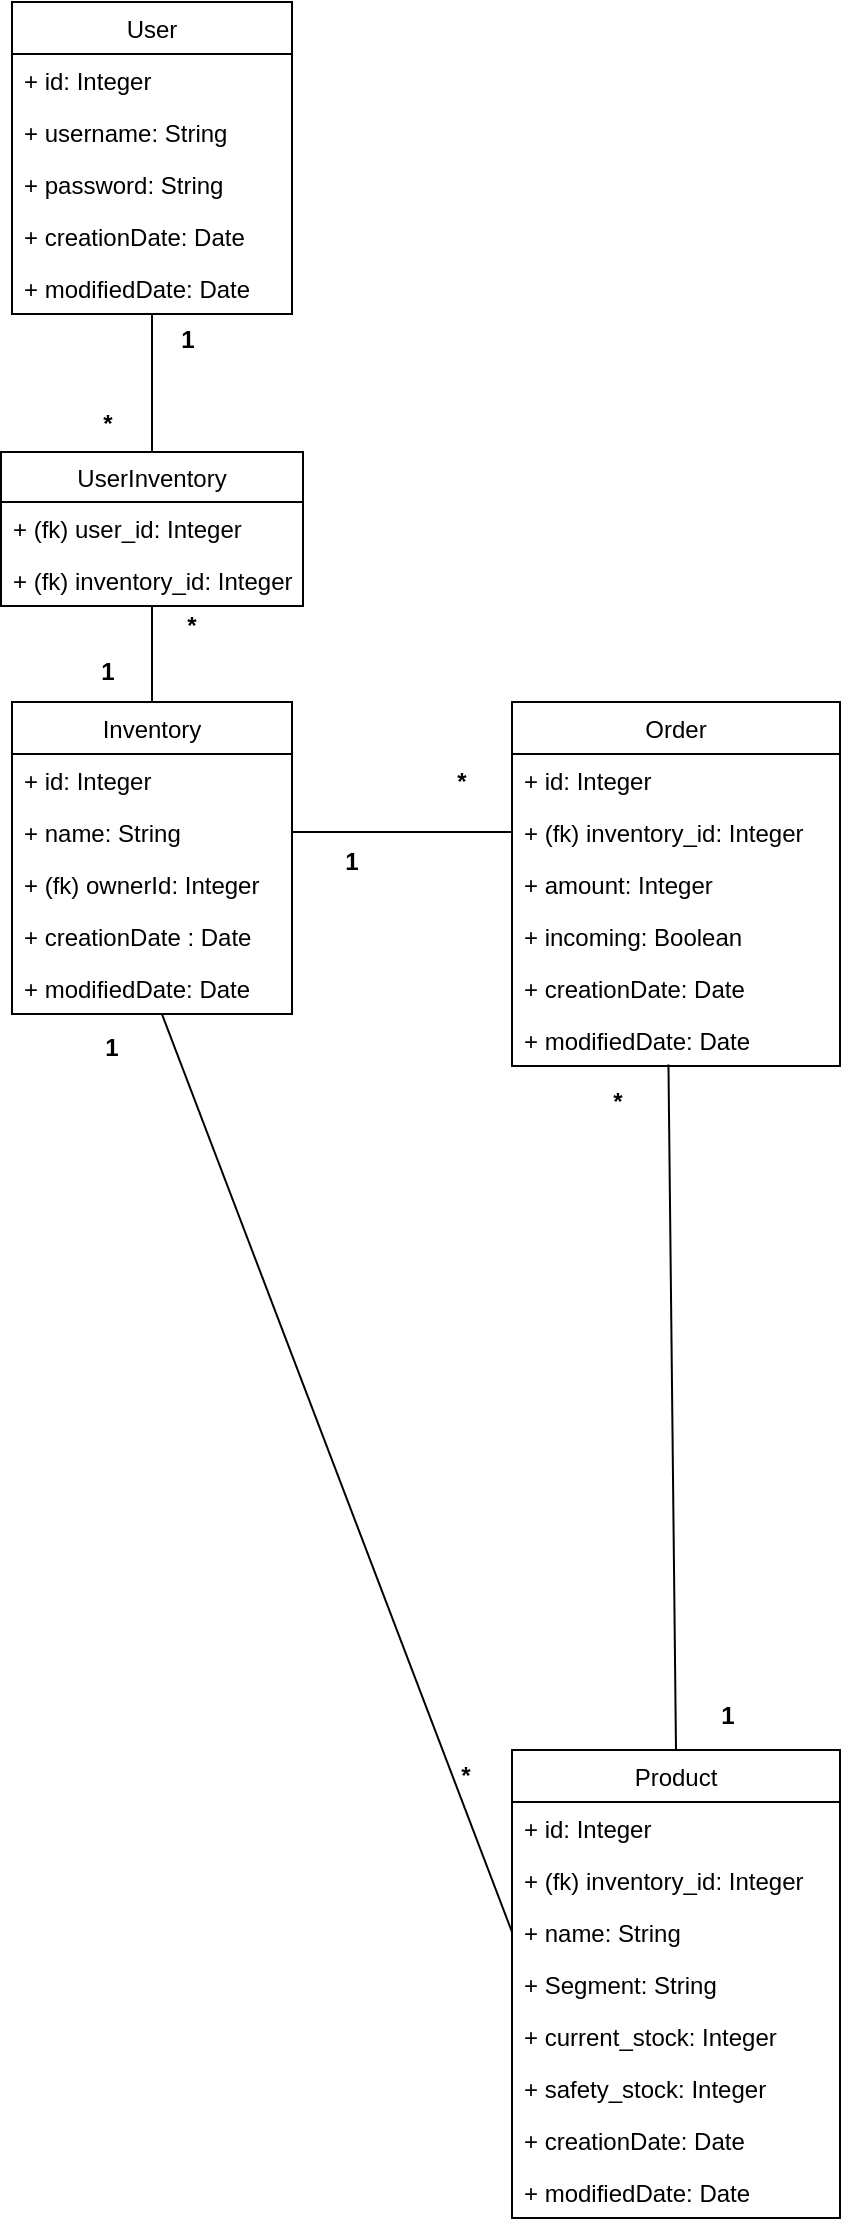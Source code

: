 <mxfile version="13.2.6" type="device"><diagram id="U9nD0OUZwEhfjwb4ee_n" name="Page-1"><mxGraphModel dx="1419" dy="787" grid="0" gridSize="10" guides="1" tooltips="1" connect="1" arrows="1" fold="1" page="1" pageScale="1" pageWidth="850" pageHeight="1100" math="0" shadow="0"><root><mxCell id="0"/><mxCell id="1" parent="0"/><mxCell id="6Gp6RDNpMCws9xbFF7ds-25" value="" style="endArrow=none;html=1;exitX=1;exitY=0.5;exitDx=0;exitDy=0;entryX=0;entryY=0.5;entryDx=0;entryDy=0;" parent="1" source="6Gp6RDNpMCws9xbFF7ds-15" edge="1"><mxGeometry width="50" height="50" relative="1" as="geometry"><mxPoint x="400" y="330" as="sourcePoint"/><mxPoint x="450" y="435" as="targetPoint"/></mxGeometry></mxCell><mxCell id="6Gp6RDNpMCws9xbFF7ds-1" value="User" style="swimlane;fontStyle=0;childLayout=stackLayout;horizontal=1;startSize=26;fillColor=none;horizontalStack=0;resizeParent=1;resizeParentMax=0;resizeLast=0;collapsible=1;marginBottom=0;" parent="1" vertex="1"><mxGeometry x="200" y="20" width="140" height="156" as="geometry"/></mxCell><mxCell id="6Gp6RDNpMCws9xbFF7ds-2" value="+ id: Integer" style="text;strokeColor=none;fillColor=none;align=left;verticalAlign=top;spacingLeft=4;spacingRight=4;overflow=hidden;rotatable=0;points=[[0,0.5],[1,0.5]];portConstraint=eastwest;" parent="6Gp6RDNpMCws9xbFF7ds-1" vertex="1"><mxGeometry y="26" width="140" height="26" as="geometry"/></mxCell><mxCell id="6Gp6RDNpMCws9xbFF7ds-3" value="+ username: String" style="text;strokeColor=none;fillColor=none;align=left;verticalAlign=top;spacingLeft=4;spacingRight=4;overflow=hidden;rotatable=0;points=[[0,0.5],[1,0.5]];portConstraint=eastwest;" parent="6Gp6RDNpMCws9xbFF7ds-1" vertex="1"><mxGeometry y="52" width="140" height="26" as="geometry"/></mxCell><mxCell id="6Gp6RDNpMCws9xbFF7ds-4" value="+ password: String" style="text;strokeColor=none;fillColor=none;align=left;verticalAlign=top;spacingLeft=4;spacingRight=4;overflow=hidden;rotatable=0;points=[[0,0.5],[1,0.5]];portConstraint=eastwest;" parent="6Gp6RDNpMCws9xbFF7ds-1" vertex="1"><mxGeometry y="78" width="140" height="26" as="geometry"/></mxCell><mxCell id="6Gp6RDNpMCws9xbFF7ds-63" value="+ creationDate: Date" style="text;strokeColor=none;fillColor=none;align=left;verticalAlign=top;spacingLeft=4;spacingRight=4;overflow=hidden;rotatable=0;points=[[0,0.5],[1,0.5]];portConstraint=eastwest;" parent="6Gp6RDNpMCws9xbFF7ds-1" vertex="1"><mxGeometry y="104" width="140" height="26" as="geometry"/></mxCell><mxCell id="6Gp6RDNpMCws9xbFF7ds-64" value="+ modifiedDate: Date" style="text;strokeColor=none;fillColor=none;align=left;verticalAlign=top;spacingLeft=4;spacingRight=4;overflow=hidden;rotatable=0;points=[[0,0.5],[1,0.5]];portConstraint=eastwest;" parent="6Gp6RDNpMCws9xbFF7ds-1" vertex="1"><mxGeometry y="130" width="140" height="26" as="geometry"/></mxCell><mxCell id="6Gp6RDNpMCws9xbFF7ds-20" value="Order" style="swimlane;fontStyle=0;childLayout=stackLayout;horizontal=1;startSize=26;fillColor=none;horizontalStack=0;resizeParent=1;resizeParentMax=0;resizeLast=0;collapsible=1;marginBottom=0;" parent="1" vertex="1"><mxGeometry x="450" y="370" width="164" height="182" as="geometry"/></mxCell><mxCell id="6Gp6RDNpMCws9xbFF7ds-21" value="+ id: Integer" style="text;strokeColor=none;fillColor=none;align=left;verticalAlign=top;spacingLeft=4;spacingRight=4;overflow=hidden;rotatable=0;points=[[0,0.5],[1,0.5]];portConstraint=eastwest;" parent="6Gp6RDNpMCws9xbFF7ds-20" vertex="1"><mxGeometry y="26" width="164" height="26" as="geometry"/></mxCell><mxCell id="7t3UxD6zl3ASNcnRcX-m-1" value="+ (fk) inventory_id: Integer" style="text;strokeColor=none;fillColor=none;align=left;verticalAlign=top;spacingLeft=4;spacingRight=4;overflow=hidden;rotatable=0;points=[[0,0.5],[1,0.5]];portConstraint=eastwest;" parent="6Gp6RDNpMCws9xbFF7ds-20" vertex="1"><mxGeometry y="52" width="164" height="26" as="geometry"/></mxCell><mxCell id="6Gp6RDNpMCws9xbFF7ds-23" value="+ amount: Integer" style="text;strokeColor=none;fillColor=none;align=left;verticalAlign=top;spacingLeft=4;spacingRight=4;overflow=hidden;rotatable=0;points=[[0,0.5],[1,0.5]];portConstraint=eastwest;" parent="6Gp6RDNpMCws9xbFF7ds-20" vertex="1"><mxGeometry y="78" width="164" height="26" as="geometry"/></mxCell><mxCell id="6TxChJPP6NPAX0iftSvQ-1" value="+ incoming: Boolean" style="text;strokeColor=none;fillColor=none;align=left;verticalAlign=top;spacingLeft=4;spacingRight=4;overflow=hidden;rotatable=0;points=[[0,0.5],[1,0.5]];portConstraint=eastwest;" parent="6Gp6RDNpMCws9xbFF7ds-20" vertex="1"><mxGeometry y="104" width="164" height="26" as="geometry"/></mxCell><mxCell id="6Gp6RDNpMCws9xbFF7ds-54" value="+ creationDate: Date" style="text;strokeColor=none;fillColor=none;align=left;verticalAlign=top;spacingLeft=4;spacingRight=4;overflow=hidden;rotatable=0;points=[[0,0.5],[1,0.5]];portConstraint=eastwest;" parent="6Gp6RDNpMCws9xbFF7ds-20" vertex="1"><mxGeometry y="130" width="164" height="26" as="geometry"/></mxCell><mxCell id="6Gp6RDNpMCws9xbFF7ds-59" value="+ modifiedDate: Date" style="text;strokeColor=none;fillColor=none;align=left;verticalAlign=top;spacingLeft=4;spacingRight=4;overflow=hidden;rotatable=0;points=[[0,0.5],[1,0.5]];portConstraint=eastwest;" parent="6Gp6RDNpMCws9xbFF7ds-20" vertex="1"><mxGeometry y="156" width="164" height="26" as="geometry"/></mxCell><mxCell id="6Gp6RDNpMCws9xbFF7ds-13" value="Inventory" style="swimlane;fontStyle=0;childLayout=stackLayout;horizontal=1;startSize=26;fillColor=none;horizontalStack=0;resizeParent=1;resizeParentMax=0;resizeLast=0;collapsible=1;marginBottom=0;" parent="1" vertex="1"><mxGeometry x="200" y="370" width="140" height="156" as="geometry"/></mxCell><mxCell id="6Gp6RDNpMCws9xbFF7ds-14" value="+ id: Integer" style="text;strokeColor=none;fillColor=none;align=left;verticalAlign=top;spacingLeft=4;spacingRight=4;overflow=hidden;rotatable=0;points=[[0,0.5],[1,0.5]];portConstraint=eastwest;" parent="6Gp6RDNpMCws9xbFF7ds-13" vertex="1"><mxGeometry y="26" width="140" height="26" as="geometry"/></mxCell><mxCell id="6Gp6RDNpMCws9xbFF7ds-15" value="+ name: String" style="text;strokeColor=none;fillColor=none;align=left;verticalAlign=top;spacingLeft=4;spacingRight=4;overflow=hidden;rotatable=0;points=[[0,0.5],[1,0.5]];portConstraint=eastwest;" parent="6Gp6RDNpMCws9xbFF7ds-13" vertex="1"><mxGeometry y="52" width="140" height="26" as="geometry"/></mxCell><mxCell id="6Gp6RDNpMCws9xbFF7ds-16" value="+ (fk) ownerId: Integer" style="text;strokeColor=none;fillColor=none;align=left;verticalAlign=top;spacingLeft=4;spacingRight=4;overflow=hidden;rotatable=0;points=[[0,0.5],[1,0.5]];portConstraint=eastwest;" parent="6Gp6RDNpMCws9xbFF7ds-13" vertex="1"><mxGeometry y="78" width="140" height="26" as="geometry"/></mxCell><mxCell id="6Gp6RDNpMCws9xbFF7ds-56" value="+ creationDate : Date" style="text;strokeColor=none;fillColor=none;align=left;verticalAlign=top;spacingLeft=4;spacingRight=4;overflow=hidden;rotatable=0;points=[[0,0.5],[1,0.5]];portConstraint=eastwest;" parent="6Gp6RDNpMCws9xbFF7ds-13" vertex="1"><mxGeometry y="104" width="140" height="26" as="geometry"/></mxCell><mxCell id="6Gp6RDNpMCws9xbFF7ds-57" value="+ modifiedDate: Date" style="text;strokeColor=none;fillColor=none;align=left;verticalAlign=top;spacingLeft=4;spacingRight=4;overflow=hidden;rotatable=0;points=[[0,0.5],[1,0.5]];portConstraint=eastwest;" parent="6Gp6RDNpMCws9xbFF7ds-13" vertex="1"><mxGeometry y="130" width="140" height="26" as="geometry"/></mxCell><mxCell id="6Gp6RDNpMCws9xbFF7ds-76" value="&lt;b&gt;*&lt;/b&gt;" style="text;html=1;strokeColor=none;fillColor=none;align=center;verticalAlign=middle;whiteSpace=wrap;rounded=0;" parent="1" vertex="1"><mxGeometry x="228" y="221" width="40" height="20" as="geometry"/></mxCell><mxCell id="6Gp6RDNpMCws9xbFF7ds-77" value="&lt;b&gt;*&lt;/b&gt;" style="text;html=1;strokeColor=none;fillColor=none;align=center;verticalAlign=middle;whiteSpace=wrap;rounded=0;" parent="1" vertex="1"><mxGeometry x="270" y="322" width="40" height="20" as="geometry"/></mxCell><mxCell id="6Gp6RDNpMCws9xbFF7ds-78" value="&lt;b&gt;*&lt;/b&gt;" style="text;html=1;strokeColor=none;fillColor=none;align=center;verticalAlign=middle;whiteSpace=wrap;rounded=0;" parent="1" vertex="1"><mxGeometry x="405" y="400" width="40" height="20" as="geometry"/></mxCell><mxCell id="6Gp6RDNpMCws9xbFF7ds-80" value="&lt;b&gt;1&lt;/b&gt;" style="text;html=1;strokeColor=none;fillColor=none;align=center;verticalAlign=middle;whiteSpace=wrap;rounded=0;" parent="1" vertex="1"><mxGeometry x="350" y="440" width="40" height="20" as="geometry"/></mxCell><mxCell id="6Gp6RDNpMCws9xbFF7ds-82" value="&lt;b&gt;*&lt;/b&gt;" style="text;html=1;strokeColor=none;fillColor=none;align=center;verticalAlign=middle;whiteSpace=wrap;rounded=0;" parent="1" vertex="1"><mxGeometry x="483" y="560" width="40" height="20" as="geometry"/></mxCell><mxCell id="6TxChJPP6NPAX0iftSvQ-13" value="" style="endArrow=none;html=1;exitX=0.5;exitY=0;exitDx=0;exitDy=0;entryX=0.477;entryY=0.972;entryDx=0;entryDy=0;entryPerimeter=0;" parent="1" source="6Gp6RDNpMCws9xbFF7ds-30" target="6Gp6RDNpMCws9xbFF7ds-59" edge="1"><mxGeometry width="50" height="50" relative="1" as="geometry"><mxPoint x="513" y="818" as="sourcePoint"/><mxPoint x="532" y="716" as="targetPoint"/></mxGeometry></mxCell><mxCell id="6TxChJPP6NPAX0iftSvQ-15" value="&lt;b&gt;1&lt;/b&gt;" style="text;html=1;strokeColor=none;fillColor=none;align=center;verticalAlign=middle;whiteSpace=wrap;rounded=0;" parent="1" vertex="1"><mxGeometry x="538" y="867" width="40" height="20" as="geometry"/></mxCell><mxCell id="6TxChJPP6NPAX0iftSvQ-17" value="" style="endArrow=none;html=1;exitX=0;exitY=0.5;exitDx=0;exitDy=0;" parent="1" source="6TxChJPP6NPAX0iftSvQ-16" target="6Gp6RDNpMCws9xbFF7ds-57" edge="1"><mxGeometry width="50" height="50" relative="1" as="geometry"><mxPoint x="264" y="721" as="sourcePoint"/><mxPoint x="264" y="542" as="targetPoint"/></mxGeometry></mxCell><mxCell id="6TxChJPP6NPAX0iftSvQ-18" value="&lt;b&gt;1&lt;/b&gt;" style="text;html=1;strokeColor=none;fillColor=none;align=center;verticalAlign=middle;whiteSpace=wrap;rounded=0;" parent="1" vertex="1"><mxGeometry x="230" y="533" width="40" height="20" as="geometry"/></mxCell><mxCell id="6TxChJPP6NPAX0iftSvQ-19" value="&lt;b&gt;*&lt;/b&gt;" style="text;html=1;strokeColor=none;fillColor=none;align=center;verticalAlign=middle;whiteSpace=wrap;rounded=0;" parent="1" vertex="1"><mxGeometry x="407" y="897" width="40" height="20" as="geometry"/></mxCell><mxCell id="6TxChJPP6NPAX0iftSvQ-20" value="UserInventory" style="swimlane;fontStyle=0;childLayout=stackLayout;horizontal=1;startSize=25;fillColor=none;horizontalStack=0;resizeParent=1;resizeParentMax=0;resizeLast=0;collapsible=1;marginBottom=0;" parent="1" vertex="1"><mxGeometry x="194.5" y="245" width="151" height="77" as="geometry"/></mxCell><mxCell id="6TxChJPP6NPAX0iftSvQ-21" value="+ (fk) user_id: Integer" style="text;strokeColor=none;fillColor=none;align=left;verticalAlign=top;spacingLeft=4;spacingRight=4;overflow=hidden;rotatable=0;points=[[0,0.5],[1,0.5]];portConstraint=eastwest;" parent="6TxChJPP6NPAX0iftSvQ-20" vertex="1"><mxGeometry y="25" width="151" height="26" as="geometry"/></mxCell><mxCell id="6TxChJPP6NPAX0iftSvQ-22" value="+ (fk) inventory_id: Integer" style="text;strokeColor=none;fillColor=none;align=left;verticalAlign=top;spacingLeft=4;spacingRight=4;overflow=hidden;rotatable=0;points=[[0,0.5],[1,0.5]];portConstraint=eastwest;" parent="6TxChJPP6NPAX0iftSvQ-20" vertex="1"><mxGeometry y="51" width="151" height="26" as="geometry"/></mxCell><mxCell id="6TxChJPP6NPAX0iftSvQ-24" value="" style="endArrow=none;html=1;exitX=0.5;exitY=0;exitDx=0;exitDy=0;" parent="1" source="6TxChJPP6NPAX0iftSvQ-20" target="6Gp6RDNpMCws9xbFF7ds-64" edge="1"><mxGeometry width="50" height="50" relative="1" as="geometry"><mxPoint x="264" y="223" as="sourcePoint"/><mxPoint x="374" y="223" as="targetPoint"/></mxGeometry></mxCell><mxCell id="6TxChJPP6NPAX0iftSvQ-25" value="" style="endArrow=none;html=1;exitX=0.5;exitY=0;exitDx=0;exitDy=0;" parent="1" source="6Gp6RDNpMCws9xbFF7ds-13" target="6TxChJPP6NPAX0iftSvQ-22" edge="1"><mxGeometry width="50" height="50" relative="1" as="geometry"><mxPoint x="280" y="255" as="sourcePoint"/><mxPoint x="280" y="212" as="targetPoint"/></mxGeometry></mxCell><mxCell id="6TxChJPP6NPAX0iftSvQ-26" value="&lt;b&gt;1&lt;/b&gt;" style="text;html=1;strokeColor=none;fillColor=none;align=center;verticalAlign=middle;whiteSpace=wrap;rounded=0;" parent="1" vertex="1"><mxGeometry x="268" y="179" width="40" height="20" as="geometry"/></mxCell><mxCell id="6TxChJPP6NPAX0iftSvQ-27" value="&lt;b&gt;1&lt;/b&gt;" style="text;html=1;strokeColor=none;fillColor=none;align=center;verticalAlign=middle;whiteSpace=wrap;rounded=0;" parent="1" vertex="1"><mxGeometry x="228" y="345" width="40" height="20" as="geometry"/></mxCell><mxCell id="6Gp6RDNpMCws9xbFF7ds-30" value="Product" style="swimlane;fontStyle=0;childLayout=stackLayout;horizontal=1;startSize=26;fillColor=none;horizontalStack=0;resizeParent=1;resizeParentMax=0;resizeLast=0;collapsible=1;marginBottom=0;" parent="1" vertex="1"><mxGeometry x="450" y="894" width="164" height="234" as="geometry"/></mxCell><mxCell id="6Gp6RDNpMCws9xbFF7ds-31" value="+ id: Integer" style="text;strokeColor=none;fillColor=none;align=left;verticalAlign=top;spacingLeft=4;spacingRight=4;overflow=hidden;rotatable=0;points=[[0,0.5],[1,0.5]];portConstraint=eastwest;" parent="6Gp6RDNpMCws9xbFF7ds-30" vertex="1"><mxGeometry y="26" width="164" height="26" as="geometry"/></mxCell><mxCell id="6Gp6RDNpMCws9xbFF7ds-32" value="+ (fk) inventory_id: Integer" style="text;strokeColor=none;fillColor=none;align=left;verticalAlign=top;spacingLeft=4;spacingRight=4;overflow=hidden;rotatable=0;points=[[0,0.5],[1,0.5]];portConstraint=eastwest;" parent="6Gp6RDNpMCws9xbFF7ds-30" vertex="1"><mxGeometry y="52" width="164" height="26" as="geometry"/></mxCell><mxCell id="6TxChJPP6NPAX0iftSvQ-16" value="+ name: String" style="text;strokeColor=none;fillColor=none;align=left;verticalAlign=top;spacingLeft=4;spacingRight=4;overflow=hidden;rotatable=0;points=[[0,0.5],[1,0.5]];portConstraint=eastwest;" parent="6Gp6RDNpMCws9xbFF7ds-30" vertex="1"><mxGeometry y="78" width="164" height="26" as="geometry"/></mxCell><mxCell id="z3AboGTtaUYAPCuWYLhc-1" value="+ Segment: String" style="text;strokeColor=none;fillColor=none;align=left;verticalAlign=top;spacingLeft=4;spacingRight=4;overflow=hidden;rotatable=0;points=[[0,0.5],[1,0.5]];portConstraint=eastwest;" vertex="1" parent="6Gp6RDNpMCws9xbFF7ds-30"><mxGeometry y="104" width="164" height="26" as="geometry"/></mxCell><mxCell id="6Gp6RDNpMCws9xbFF7ds-33" value="+ current_stock: Integer " style="text;strokeColor=none;fillColor=none;align=left;verticalAlign=top;spacingLeft=4;spacingRight=4;overflow=hidden;rotatable=0;points=[[0,0.5],[1,0.5]];portConstraint=eastwest;" parent="6Gp6RDNpMCws9xbFF7ds-30" vertex="1"><mxGeometry y="130" width="164" height="26" as="geometry"/></mxCell><mxCell id="6Gp6RDNpMCws9xbFF7ds-41" value="+ safety_stock: Integer" style="text;strokeColor=none;fillColor=none;align=left;verticalAlign=top;spacingLeft=4;spacingRight=4;overflow=hidden;rotatable=0;points=[[0,0.5],[1,0.5]];portConstraint=eastwest;" parent="6Gp6RDNpMCws9xbFF7ds-30" vertex="1"><mxGeometry y="156" width="164" height="26" as="geometry"/></mxCell><mxCell id="6Gp6RDNpMCws9xbFF7ds-60" value="+ creationDate: Date" style="text;strokeColor=none;fillColor=none;align=left;verticalAlign=top;spacingLeft=4;spacingRight=4;overflow=hidden;rotatable=0;points=[[0,0.5],[1,0.5]];portConstraint=eastwest;" parent="6Gp6RDNpMCws9xbFF7ds-30" vertex="1"><mxGeometry y="182" width="164" height="26" as="geometry"/></mxCell><mxCell id="6Gp6RDNpMCws9xbFF7ds-61" value="+ modifiedDate: Date" style="text;strokeColor=none;fillColor=none;align=left;verticalAlign=top;spacingLeft=4;spacingRight=4;overflow=hidden;rotatable=0;points=[[0,0.5],[1,0.5]];portConstraint=eastwest;" parent="6Gp6RDNpMCws9xbFF7ds-30" vertex="1"><mxGeometry y="208" width="164" height="26" as="geometry"/></mxCell></root></mxGraphModel></diagram></mxfile>